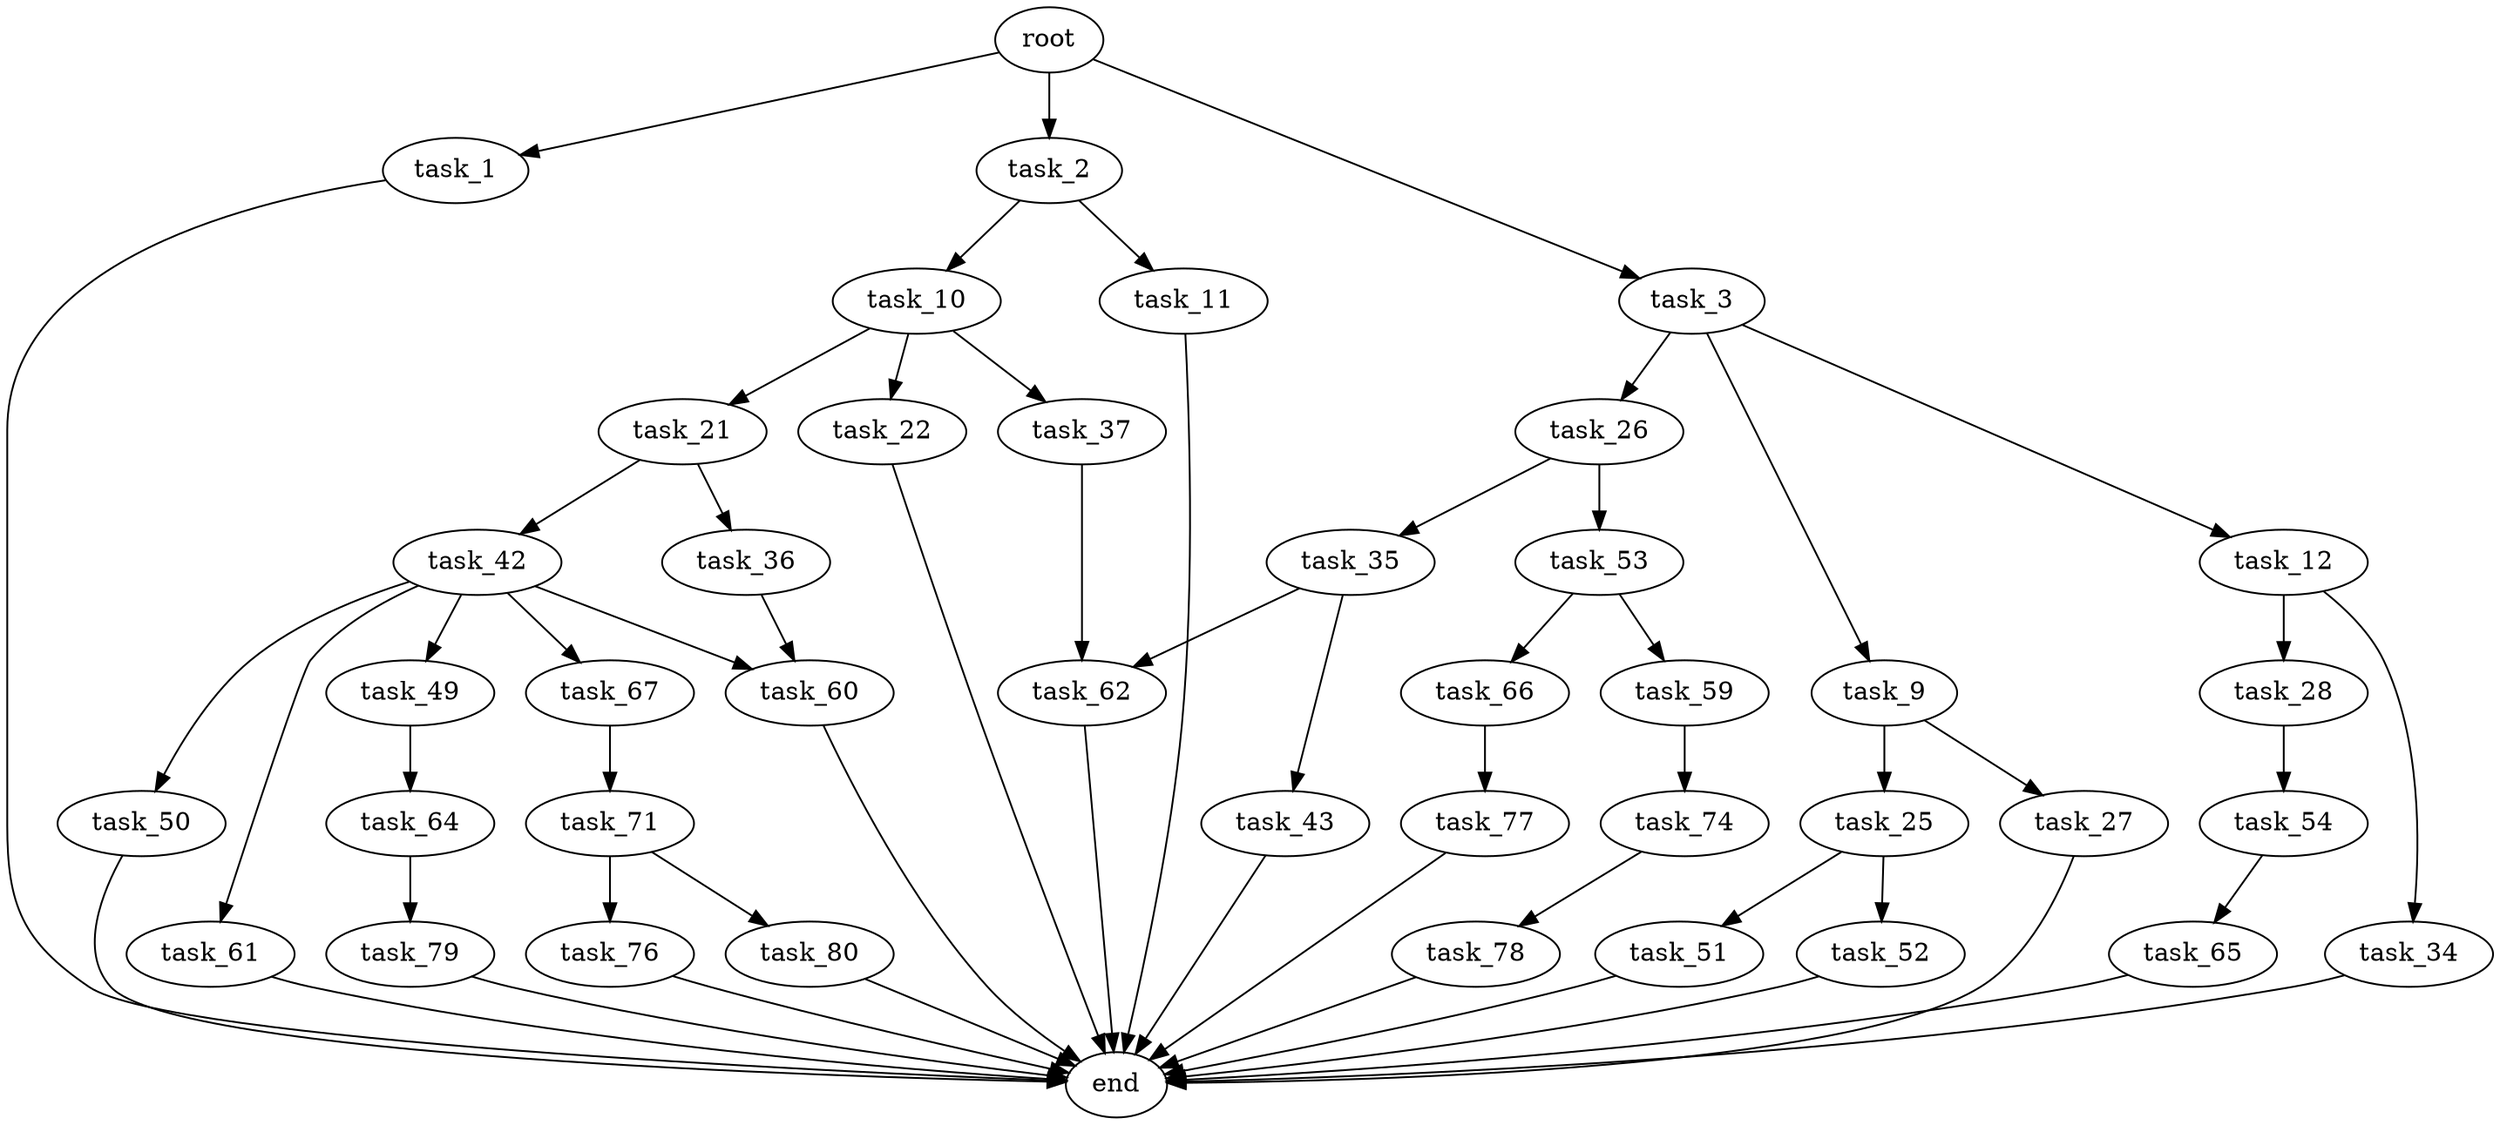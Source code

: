 digraph G {
  root [size="0.000000"];
  task_1 [size="134217728000.000000"];
  task_2 [size="28221707340.000000"];
  task_3 [size="149014120017.000000"];
  task_9 [size="191412158353.000000"];
  task_10 [size="3469650050.000000"];
  task_11 [size="17958216417.000000"];
  task_12 [size="661595069725.000000"];
  task_21 [size="28991029248.000000"];
  task_22 [size="134217728000.000000"];
  task_25 [size="1192871341.000000"];
  task_26 [size="60800547791.000000"];
  task_27 [size="368293445632.000000"];
  task_28 [size="410857557981.000000"];
  task_34 [size="993701525255.000000"];
  task_35 [size="30916821303.000000"];
  task_36 [size="4750779828.000000"];
  task_37 [size="368293445632.000000"];
  task_42 [size="483346068053.000000"];
  task_43 [size="4322905901.000000"];
  task_49 [size="1191935810301.000000"];
  task_50 [size="368293445632.000000"];
  task_51 [size="28991029248.000000"];
  task_52 [size="782757789696.000000"];
  task_53 [size="23897261771.000000"];
  task_54 [size="625424138797.000000"];
  task_59 [size="549755813888.000000"];
  task_60 [size="8589934592.000000"];
  task_61 [size="34193087450.000000"];
  task_62 [size="1870634039.000000"];
  task_64 [size="68719476736.000000"];
  task_65 [size="97291494857.000000"];
  task_66 [size="3373475106.000000"];
  task_67 [size="130531819537.000000"];
  task_71 [size="537171647353.000000"];
  task_74 [size="5038117620.000000"];
  task_76 [size="855237135669.000000"];
  task_77 [size="312830692464.000000"];
  task_78 [size="8589934592.000000"];
  task_79 [size="964326723919.000000"];
  task_80 [size="579657026993.000000"];
  end [size="0.000000"];

  root -> task_1 [size="1.000000"];
  root -> task_2 [size="1.000000"];
  root -> task_3 [size="1.000000"];
  task_1 -> end [size="1.000000"];
  task_2 -> task_10 [size="536870912.000000"];
  task_2 -> task_11 [size="536870912.000000"];
  task_3 -> task_9 [size="411041792.000000"];
  task_3 -> task_12 [size="411041792.000000"];
  task_3 -> task_26 [size="411041792.000000"];
  task_9 -> task_25 [size="134217728.000000"];
  task_9 -> task_27 [size="134217728.000000"];
  task_10 -> task_21 [size="301989888.000000"];
  task_10 -> task_22 [size="301989888.000000"];
  task_10 -> task_37 [size="301989888.000000"];
  task_11 -> end [size="1.000000"];
  task_12 -> task_28 [size="536870912.000000"];
  task_12 -> task_34 [size="536870912.000000"];
  task_21 -> task_36 [size="75497472.000000"];
  task_21 -> task_42 [size="75497472.000000"];
  task_22 -> end [size="1.000000"];
  task_25 -> task_51 [size="33554432.000000"];
  task_25 -> task_52 [size="33554432.000000"];
  task_26 -> task_35 [size="75497472.000000"];
  task_26 -> task_53 [size="75497472.000000"];
  task_27 -> end [size="1.000000"];
  task_28 -> task_54 [size="301989888.000000"];
  task_34 -> end [size="1.000000"];
  task_35 -> task_43 [size="838860800.000000"];
  task_35 -> task_62 [size="838860800.000000"];
  task_36 -> task_60 [size="134217728.000000"];
  task_37 -> task_62 [size="411041792.000000"];
  task_42 -> task_49 [size="411041792.000000"];
  task_42 -> task_50 [size="411041792.000000"];
  task_42 -> task_60 [size="411041792.000000"];
  task_42 -> task_61 [size="411041792.000000"];
  task_42 -> task_67 [size="411041792.000000"];
  task_43 -> end [size="1.000000"];
  task_49 -> task_64 [size="838860800.000000"];
  task_50 -> end [size="1.000000"];
  task_51 -> end [size="1.000000"];
  task_52 -> end [size="1.000000"];
  task_53 -> task_59 [size="679477248.000000"];
  task_53 -> task_66 [size="679477248.000000"];
  task_54 -> task_65 [size="536870912.000000"];
  task_59 -> task_74 [size="536870912.000000"];
  task_60 -> end [size="1.000000"];
  task_61 -> end [size="1.000000"];
  task_62 -> end [size="1.000000"];
  task_64 -> task_79 [size="134217728.000000"];
  task_65 -> end [size="1.000000"];
  task_66 -> task_77 [size="411041792.000000"];
  task_67 -> task_71 [size="301989888.000000"];
  task_71 -> task_76 [size="411041792.000000"];
  task_71 -> task_80 [size="411041792.000000"];
  task_74 -> task_78 [size="209715200.000000"];
  task_76 -> end [size="1.000000"];
  task_77 -> end [size="1.000000"];
  task_78 -> end [size="1.000000"];
  task_79 -> end [size="1.000000"];
  task_80 -> end [size="1.000000"];
}
